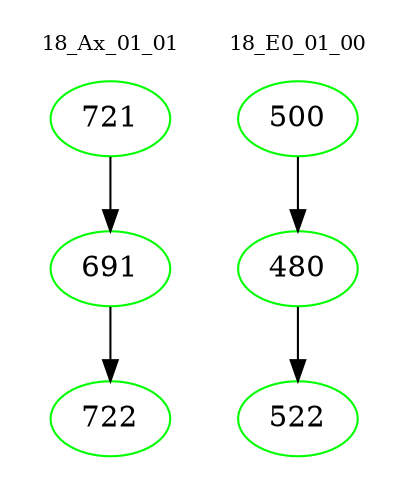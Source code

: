 digraph{
subgraph cluster_0 {
color = white
label = "18_Ax_01_01";
fontsize=10;
T0_721 [label="721", color="green"]
T0_721 -> T0_691 [color="black"]
T0_691 [label="691", color="green"]
T0_691 -> T0_722 [color="black"]
T0_722 [label="722", color="green"]
}
subgraph cluster_1 {
color = white
label = "18_E0_01_00";
fontsize=10;
T1_500 [label="500", color="green"]
T1_500 -> T1_480 [color="black"]
T1_480 [label="480", color="green"]
T1_480 -> T1_522 [color="black"]
T1_522 [label="522", color="green"]
}
}
